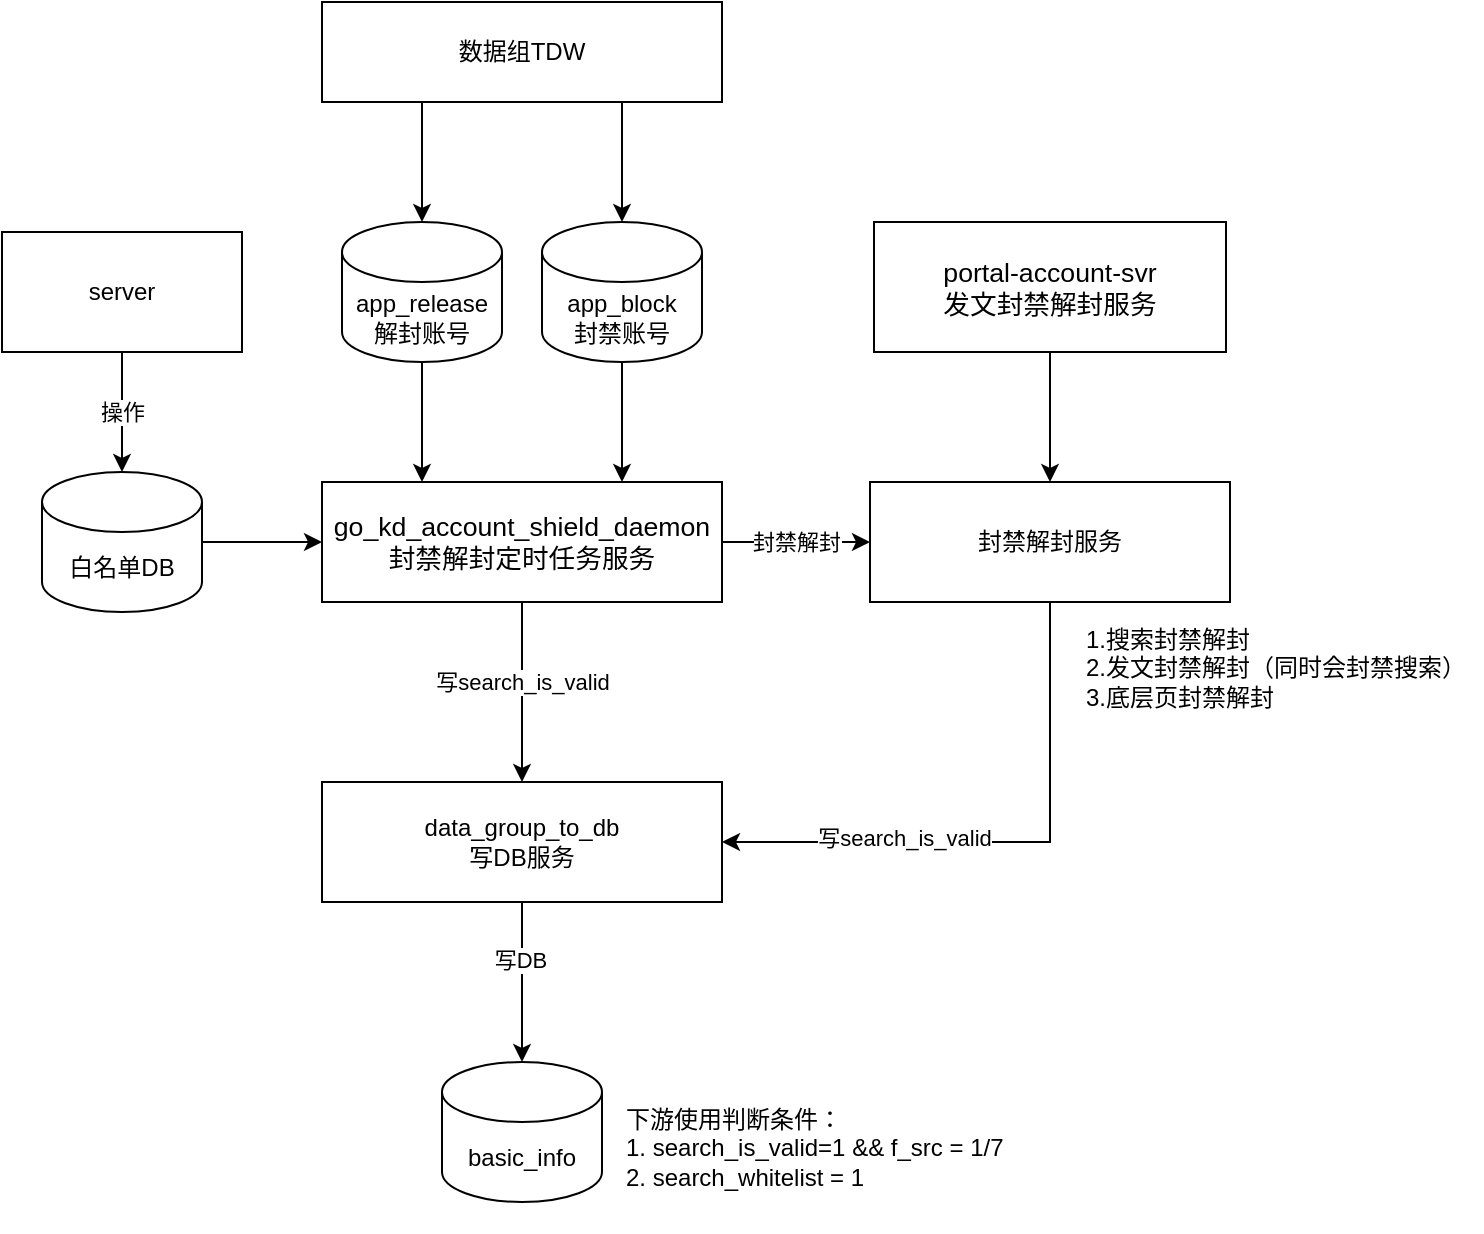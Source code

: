 <mxfile version="13.9.1" type="github">
  <diagram id="C5RBs43oDa-KdzZeNtuy" name="Page-1">
    <mxGraphModel dx="746" dy="953" grid="1" gridSize="10" guides="1" tooltips="1" connect="1" arrows="1" fold="1" page="1" pageScale="1" pageWidth="827" pageHeight="1169" math="0" shadow="0">
      <root>
        <mxCell id="WIyWlLk6GJQsqaUBKTNV-0" />
        <mxCell id="WIyWlLk6GJQsqaUBKTNV-1" parent="WIyWlLk6GJQsqaUBKTNV-0" />
        <mxCell id="ECa8pZ-hQYxJINhSoIsZ-0" value="basic_info" style="shape=cylinder3;whiteSpace=wrap;html=1;boundedLbl=1;backgroundOutline=1;size=15;" vertex="1" parent="WIyWlLk6GJQsqaUBKTNV-1">
          <mxGeometry x="280" y="570" width="80" height="70" as="geometry" />
        </mxCell>
        <mxCell id="ECa8pZ-hQYxJINhSoIsZ-2" style="edgeStyle=orthogonalEdgeStyle;rounded=0;orthogonalLoop=1;jettySize=auto;html=1;exitX=0.5;exitY=1;exitDx=0;exitDy=0;" edge="1" parent="WIyWlLk6GJQsqaUBKTNV-1" source="ECa8pZ-hQYxJINhSoIsZ-1" target="ECa8pZ-hQYxJINhSoIsZ-0">
          <mxGeometry relative="1" as="geometry" />
        </mxCell>
        <mxCell id="ECa8pZ-hQYxJINhSoIsZ-3" value="写DB" style="edgeLabel;html=1;align=center;verticalAlign=middle;resizable=0;points=[];" vertex="1" connectable="0" parent="ECa8pZ-hQYxJINhSoIsZ-2">
          <mxGeometry x="-0.28" y="-1" relative="1" as="geometry">
            <mxPoint as="offset" />
          </mxGeometry>
        </mxCell>
        <mxCell id="ECa8pZ-hQYxJINhSoIsZ-1" value="data_group_to_db&lt;br&gt;写DB服务" style="rounded=0;whiteSpace=wrap;html=1;" vertex="1" parent="WIyWlLk6GJQsqaUBKTNV-1">
          <mxGeometry x="220" y="430" width="200" height="60" as="geometry" />
        </mxCell>
        <mxCell id="ECa8pZ-hQYxJINhSoIsZ-15" style="edgeStyle=orthogonalEdgeStyle;curved=1;rounded=0;orthogonalLoop=1;jettySize=auto;html=1;exitX=0.5;exitY=1;exitDx=0;exitDy=0;exitPerimeter=0;entryX=0.25;entryY=0;entryDx=0;entryDy=0;" edge="1" parent="WIyWlLk6GJQsqaUBKTNV-1" source="ECa8pZ-hQYxJINhSoIsZ-4" target="ECa8pZ-hQYxJINhSoIsZ-11">
          <mxGeometry relative="1" as="geometry" />
        </mxCell>
        <mxCell id="ECa8pZ-hQYxJINhSoIsZ-4" value="app_release&lt;br&gt;解封账号" style="shape=cylinder3;whiteSpace=wrap;html=1;boundedLbl=1;backgroundOutline=1;size=15;" vertex="1" parent="WIyWlLk6GJQsqaUBKTNV-1">
          <mxGeometry x="230" y="150" width="80" height="70" as="geometry" />
        </mxCell>
        <mxCell id="ECa8pZ-hQYxJINhSoIsZ-16" style="edgeStyle=orthogonalEdgeStyle;curved=1;rounded=0;orthogonalLoop=1;jettySize=auto;html=1;exitX=0.5;exitY=1;exitDx=0;exitDy=0;exitPerimeter=0;entryX=0.75;entryY=0;entryDx=0;entryDy=0;" edge="1" parent="WIyWlLk6GJQsqaUBKTNV-1" source="ECa8pZ-hQYxJINhSoIsZ-5" target="ECa8pZ-hQYxJINhSoIsZ-11">
          <mxGeometry relative="1" as="geometry" />
        </mxCell>
        <mxCell id="ECa8pZ-hQYxJINhSoIsZ-5" value="app_block&lt;br&gt;封禁账号" style="shape=cylinder3;whiteSpace=wrap;html=1;boundedLbl=1;backgroundOutline=1;size=15;" vertex="1" parent="WIyWlLk6GJQsqaUBKTNV-1">
          <mxGeometry x="330" y="150" width="80" height="70" as="geometry" />
        </mxCell>
        <mxCell id="ECa8pZ-hQYxJINhSoIsZ-13" style="edgeStyle=orthogonalEdgeStyle;curved=1;rounded=0;orthogonalLoop=1;jettySize=auto;html=1;exitX=0.25;exitY=1;exitDx=0;exitDy=0;" edge="1" parent="WIyWlLk6GJQsqaUBKTNV-1" source="ECa8pZ-hQYxJINhSoIsZ-6" target="ECa8pZ-hQYxJINhSoIsZ-4">
          <mxGeometry relative="1" as="geometry" />
        </mxCell>
        <mxCell id="ECa8pZ-hQYxJINhSoIsZ-14" style="edgeStyle=orthogonalEdgeStyle;curved=1;rounded=0;orthogonalLoop=1;jettySize=auto;html=1;exitX=0.75;exitY=1;exitDx=0;exitDy=0;entryX=0.5;entryY=0;entryDx=0;entryDy=0;entryPerimeter=0;" edge="1" parent="WIyWlLk6GJQsqaUBKTNV-1" source="ECa8pZ-hQYxJINhSoIsZ-6" target="ECa8pZ-hQYxJINhSoIsZ-5">
          <mxGeometry relative="1" as="geometry" />
        </mxCell>
        <mxCell id="ECa8pZ-hQYxJINhSoIsZ-6" value="数据组TDW" style="rounded=0;whiteSpace=wrap;html=1;" vertex="1" parent="WIyWlLk6GJQsqaUBKTNV-1">
          <mxGeometry x="220" y="40" width="200" height="50" as="geometry" />
        </mxCell>
        <mxCell id="ECa8pZ-hQYxJINhSoIsZ-17" style="edgeStyle=orthogonalEdgeStyle;curved=1;rounded=0;orthogonalLoop=1;jettySize=auto;html=1;exitX=0.5;exitY=1;exitDx=0;exitDy=0;entryX=0.5;entryY=0;entryDx=0;entryDy=0;" edge="1" parent="WIyWlLk6GJQsqaUBKTNV-1" source="ECa8pZ-hQYxJINhSoIsZ-11" target="ECa8pZ-hQYxJINhSoIsZ-1">
          <mxGeometry relative="1" as="geometry" />
        </mxCell>
        <mxCell id="ECa8pZ-hQYxJINhSoIsZ-18" value="写search_is_valid" style="edgeLabel;html=1;align=center;verticalAlign=middle;resizable=0;points=[];" vertex="1" connectable="0" parent="ECa8pZ-hQYxJINhSoIsZ-17">
          <mxGeometry x="-0.4" y="17" relative="1" as="geometry">
            <mxPoint x="-17" y="13" as="offset" />
          </mxGeometry>
        </mxCell>
        <mxCell id="ECa8pZ-hQYxJINhSoIsZ-24" value="封禁解封" style="edgeStyle=orthogonalEdgeStyle;rounded=0;orthogonalLoop=1;jettySize=auto;html=1;exitX=1;exitY=0.5;exitDx=0;exitDy=0;entryX=0;entryY=0.5;entryDx=0;entryDy=0;" edge="1" parent="WIyWlLk6GJQsqaUBKTNV-1" source="ECa8pZ-hQYxJINhSoIsZ-11" target="ECa8pZ-hQYxJINhSoIsZ-19">
          <mxGeometry relative="1" as="geometry" />
        </mxCell>
        <mxCell id="ECa8pZ-hQYxJINhSoIsZ-11" value="&lt;span style=&quot;font-family: &amp;#34;arial&amp;#34; ; font-size: 13.333px ; text-align: left ; background-color: rgb(255 , 255 , 255)&quot;&gt;go_kd_account_shield_daemon&lt;/span&gt;&lt;span style=&quot;font-family: &amp;#34;arial&amp;#34; ; font-size: 13.333px ; text-align: left ; background-color: rgb(255 , 255 , 255)&quot;&gt;&lt;br&gt;封禁解封定时任务服务&lt;br&gt;&lt;/span&gt;" style="rounded=0;whiteSpace=wrap;html=1;" vertex="1" parent="WIyWlLk6GJQsqaUBKTNV-1">
          <mxGeometry x="220" y="280" width="200" height="60" as="geometry" />
        </mxCell>
        <mxCell id="ECa8pZ-hQYxJINhSoIsZ-22" style="edgeStyle=orthogonalEdgeStyle;rounded=0;orthogonalLoop=1;jettySize=auto;html=1;exitX=0.5;exitY=1;exitDx=0;exitDy=0;entryX=1;entryY=0.5;entryDx=0;entryDy=0;" edge="1" parent="WIyWlLk6GJQsqaUBKTNV-1" source="ECa8pZ-hQYxJINhSoIsZ-19" target="ECa8pZ-hQYxJINhSoIsZ-1">
          <mxGeometry relative="1" as="geometry" />
        </mxCell>
        <mxCell id="ECa8pZ-hQYxJINhSoIsZ-23" value="写search_is_valid" style="edgeLabel;html=1;align=center;verticalAlign=middle;resizable=0;points=[];" vertex="1" connectable="0" parent="ECa8pZ-hQYxJINhSoIsZ-22">
          <mxGeometry x="0.358" y="-2" relative="1" as="geometry">
            <mxPoint as="offset" />
          </mxGeometry>
        </mxCell>
        <mxCell id="ECa8pZ-hQYxJINhSoIsZ-19" value="封禁解封服务" style="rounded=0;whiteSpace=wrap;html=1;" vertex="1" parent="WIyWlLk6GJQsqaUBKTNV-1">
          <mxGeometry x="494" y="280" width="180" height="60" as="geometry" />
        </mxCell>
        <mxCell id="ECa8pZ-hQYxJINhSoIsZ-34" style="edgeStyle=orthogonalEdgeStyle;rounded=0;orthogonalLoop=1;jettySize=auto;html=1;exitX=1;exitY=0.5;exitDx=0;exitDy=0;exitPerimeter=0;entryX=0;entryY=0.5;entryDx=0;entryDy=0;" edge="1" parent="WIyWlLk6GJQsqaUBKTNV-1" source="ECa8pZ-hQYxJINhSoIsZ-25" target="ECa8pZ-hQYxJINhSoIsZ-11">
          <mxGeometry relative="1" as="geometry" />
        </mxCell>
        <mxCell id="ECa8pZ-hQYxJINhSoIsZ-25" value="白名单DB" style="shape=cylinder3;whiteSpace=wrap;html=1;boundedLbl=1;backgroundOutline=1;size=15;" vertex="1" parent="WIyWlLk6GJQsqaUBKTNV-1">
          <mxGeometry x="80" y="275" width="80" height="70" as="geometry" />
        </mxCell>
        <mxCell id="ECa8pZ-hQYxJINhSoIsZ-28" value="下游使用判断条件：&lt;br&gt;1. search_is_valid=1 &amp;amp;&amp;amp; f_src = 1/7&lt;br&gt;2. search_whitelist = 1" style="text;html=1;strokeColor=none;fillColor=none;align=left;verticalAlign=middle;whiteSpace=wrap;rounded=0;" vertex="1" parent="WIyWlLk6GJQsqaUBKTNV-1">
          <mxGeometry x="370" y="570" width="200" height="85" as="geometry" />
        </mxCell>
        <mxCell id="ECa8pZ-hQYxJINhSoIsZ-30" style="edgeStyle=orthogonalEdgeStyle;rounded=0;orthogonalLoop=1;jettySize=auto;html=1;exitX=0.5;exitY=1;exitDx=0;exitDy=0;entryX=0.5;entryY=0;entryDx=0;entryDy=0;" edge="1" parent="WIyWlLk6GJQsqaUBKTNV-1" source="ECa8pZ-hQYxJINhSoIsZ-29" target="ECa8pZ-hQYxJINhSoIsZ-19">
          <mxGeometry relative="1" as="geometry" />
        </mxCell>
        <mxCell id="ECa8pZ-hQYxJINhSoIsZ-29" value="&lt;span style=&quot;font-family: &amp;#34;arial&amp;#34; ; font-size: 13.333px ; text-align: left ; background-color: rgb(255 , 255 , 255)&quot;&gt;portal-account-svr&lt;br&gt;发文封禁解封服务&lt;br&gt;&lt;/span&gt;" style="rounded=0;whiteSpace=wrap;html=1;" vertex="1" parent="WIyWlLk6GJQsqaUBKTNV-1">
          <mxGeometry x="496" y="150" width="176" height="65" as="geometry" />
        </mxCell>
        <mxCell id="ECa8pZ-hQYxJINhSoIsZ-31" value="1.搜索封禁解封&lt;br&gt;2.发文封禁解封（同时会封禁搜索）&lt;br&gt;3.底层页封禁解封" style="text;html=1;strokeColor=none;fillColor=none;align=left;verticalAlign=middle;whiteSpace=wrap;rounded=0;" vertex="1" parent="WIyWlLk6GJQsqaUBKTNV-1">
          <mxGeometry x="600" y="330" width="200" height="85" as="geometry" />
        </mxCell>
        <mxCell id="ECa8pZ-hQYxJINhSoIsZ-33" value="操作" style="edgeStyle=orthogonalEdgeStyle;rounded=0;orthogonalLoop=1;jettySize=auto;html=1;exitX=0.5;exitY=1;exitDx=0;exitDy=0;entryX=0.5;entryY=0;entryDx=0;entryDy=0;entryPerimeter=0;" edge="1" parent="WIyWlLk6GJQsqaUBKTNV-1" source="ECa8pZ-hQYxJINhSoIsZ-32" target="ECa8pZ-hQYxJINhSoIsZ-25">
          <mxGeometry relative="1" as="geometry" />
        </mxCell>
        <mxCell id="ECa8pZ-hQYxJINhSoIsZ-32" value="server" style="rounded=0;whiteSpace=wrap;html=1;" vertex="1" parent="WIyWlLk6GJQsqaUBKTNV-1">
          <mxGeometry x="60" y="155" width="120" height="60" as="geometry" />
        </mxCell>
      </root>
    </mxGraphModel>
  </diagram>
</mxfile>
